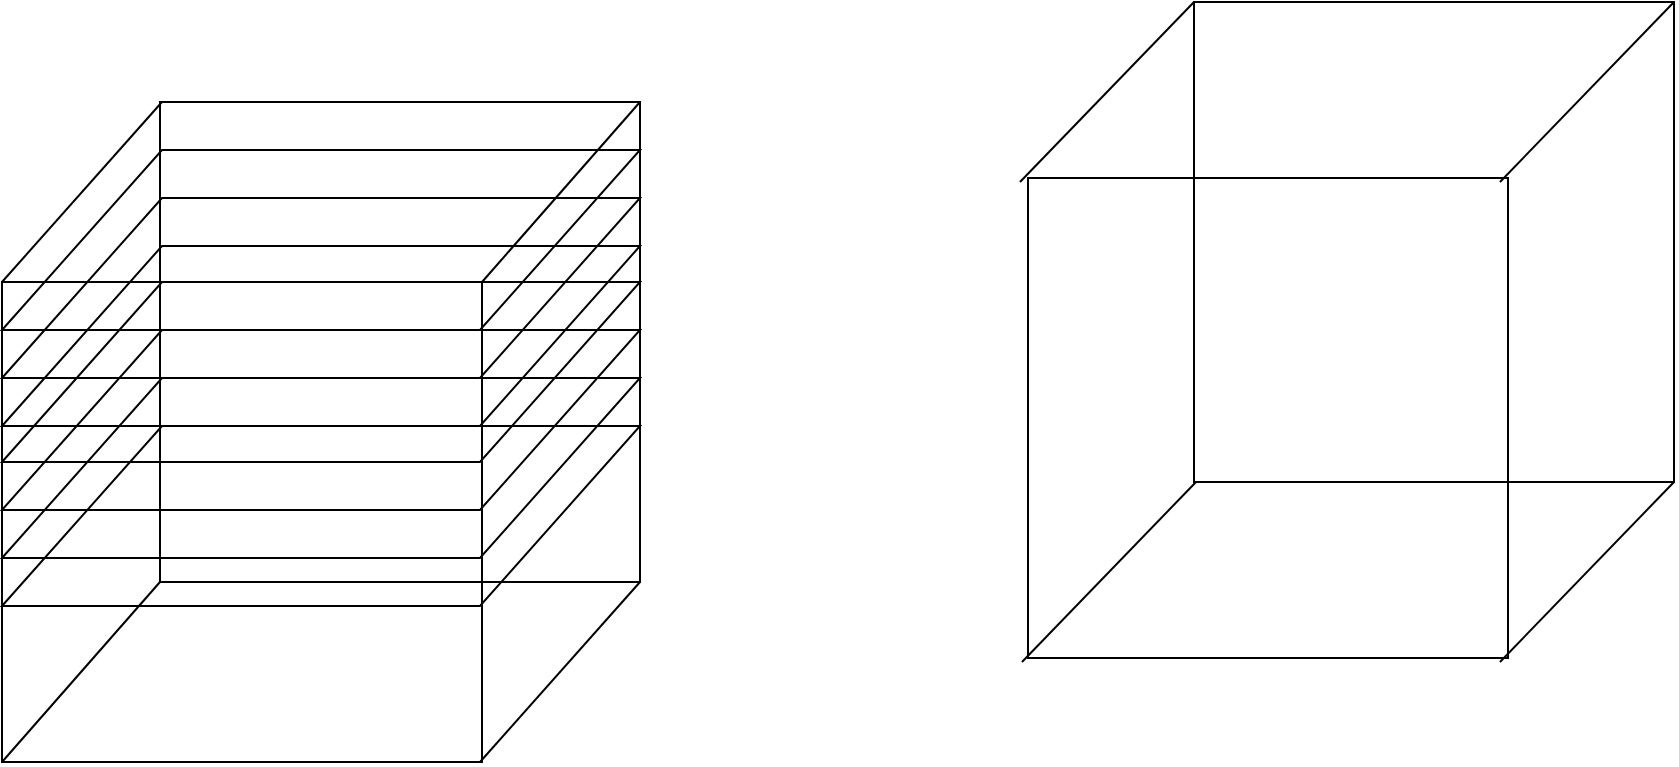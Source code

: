 <mxfile version="13.10.4" type="device"><diagram id="Hr58XuvQM_AS3o186OYU" name="Page-1"><mxGraphModel dx="1422" dy="750" grid="1" gridSize="10" guides="1" tooltips="1" connect="1" arrows="1" fold="1" page="1" pageScale="1" pageWidth="827" pageHeight="1169" math="0" shadow="0"><root><mxCell id="0"/><mxCell id="1" parent="0"/><mxCell id="Vo1VZEwbyKwtpidExlsb-1" value="" style="rounded=0;whiteSpace=wrap;html=1;" vertex="1" parent="1"><mxGeometry x="150" y="240" width="240" height="240" as="geometry"/></mxCell><mxCell id="Vo1VZEwbyKwtpidExlsb-4" value="" style="rounded=0;whiteSpace=wrap;html=1;direction=west;fillColor=none;imageWidth=24;imageHeight=24;" vertex="1" parent="1"><mxGeometry x="71" y="330" width="240" height="240" as="geometry"/></mxCell><mxCell id="Vo1VZEwbyKwtpidExlsb-5" value="" style="endArrow=none;html=1;entryX=1;entryY=0;entryDx=0;entryDy=0;exitX=0;exitY=1;exitDx=0;exitDy=0;" edge="1" parent="1" source="Vo1VZEwbyKwtpidExlsb-4" target="Vo1VZEwbyKwtpidExlsb-1"><mxGeometry width="50" height="50" relative="1" as="geometry"><mxPoint x="310" y="320" as="sourcePoint"/><mxPoint x="390" y="240" as="targetPoint"/></mxGeometry></mxCell><mxCell id="Vo1VZEwbyKwtpidExlsb-9" value="" style="endArrow=none;html=1;entryX=1;entryY=1;entryDx=0;entryDy=0;" edge="1" parent="1" target="Vo1VZEwbyKwtpidExlsb-1"><mxGeometry width="50" height="50" relative="1" as="geometry"><mxPoint x="310" y="570" as="sourcePoint"/><mxPoint x="397" y="480" as="targetPoint"/></mxGeometry></mxCell><mxCell id="Vo1VZEwbyKwtpidExlsb-11" value="" style="endArrow=none;html=1;" edge="1" parent="1"><mxGeometry width="50" height="50" relative="1" as="geometry"><mxPoint x="71" y="570" as="sourcePoint"/><mxPoint x="150" y="480" as="targetPoint"/></mxGeometry></mxCell><mxCell id="Vo1VZEwbyKwtpidExlsb-20" value="" style="rounded=0;whiteSpace=wrap;html=1;" vertex="1" parent="1"><mxGeometry x="667" y="190" width="240" height="240" as="geometry"/></mxCell><mxCell id="Vo1VZEwbyKwtpidExlsb-21" value="" style="rounded=0;whiteSpace=wrap;html=1;direction=west;fillColor=none;imageWidth=19.2;imageHeight=19.2;" vertex="1" parent="1"><mxGeometry x="584" y="278" width="240" height="240" as="geometry"/></mxCell><mxCell id="Vo1VZEwbyKwtpidExlsb-22" value="" style="endArrow=none;html=1;" edge="1" parent="1"><mxGeometry width="50" height="50" relative="1" as="geometry"><mxPoint x="820" y="280" as="sourcePoint"/><mxPoint x="907" y="190" as="targetPoint"/></mxGeometry></mxCell><mxCell id="Vo1VZEwbyKwtpidExlsb-23" value="" style="endArrow=none;html=1;" edge="1" parent="1"><mxGeometry width="50" height="50" relative="1" as="geometry"><mxPoint x="820" y="520" as="sourcePoint"/><mxPoint x="907" y="430" as="targetPoint"/></mxGeometry></mxCell><mxCell id="Vo1VZEwbyKwtpidExlsb-24" value="" style="endArrow=none;html=1;" edge="1" parent="1"><mxGeometry width="50" height="50" relative="1" as="geometry"><mxPoint x="580" y="280" as="sourcePoint"/><mxPoint x="667" y="190" as="targetPoint"/></mxGeometry></mxCell><mxCell id="Vo1VZEwbyKwtpidExlsb-25" value="" style="endArrow=none;html=1;" edge="1" parent="1"><mxGeometry width="50" height="50" relative="1" as="geometry"><mxPoint x="581" y="520" as="sourcePoint"/><mxPoint x="668" y="430" as="targetPoint"/></mxGeometry></mxCell><mxCell id="Vo1VZEwbyKwtpidExlsb-27" value="" style="shape=parallelogram;perimeter=parallelogramPerimeter;whiteSpace=wrap;html=1;fixedSize=1;fillColor=none;size=80;" vertex="1" parent="1"><mxGeometry x="71" y="264" width="319" height="90" as="geometry"/></mxCell><mxCell id="Vo1VZEwbyKwtpidExlsb-28" value="" style="shape=parallelogram;perimeter=parallelogramPerimeter;whiteSpace=wrap;html=1;fixedSize=1;fillColor=none;size=80;" vertex="1" parent="1"><mxGeometry x="71" y="288" width="319" height="90" as="geometry"/></mxCell><mxCell id="Vo1VZEwbyKwtpidExlsb-29" value="" style="endArrow=none;html=1;" edge="1" parent="1"><mxGeometry width="50" height="50" relative="1" as="geometry"><mxPoint x="71" y="330" as="sourcePoint"/><mxPoint x="151" y="240" as="targetPoint"/></mxGeometry></mxCell><mxCell id="Vo1VZEwbyKwtpidExlsb-30" value="" style="shape=parallelogram;perimeter=parallelogramPerimeter;whiteSpace=wrap;html=1;fixedSize=1;fillColor=none;size=80;" vertex="1" parent="1"><mxGeometry x="71" y="312" width="319" height="90" as="geometry"/></mxCell><mxCell id="Vo1VZEwbyKwtpidExlsb-33" value="" style="shape=parallelogram;perimeter=parallelogramPerimeter;whiteSpace=wrap;html=1;fixedSize=1;fillColor=none;size=80;" vertex="1" parent="1"><mxGeometry x="71" y="330" width="319" height="90" as="geometry"/></mxCell><mxCell id="Vo1VZEwbyKwtpidExlsb-34" value="" style="shape=parallelogram;perimeter=parallelogramPerimeter;whiteSpace=wrap;html=1;fixedSize=1;fillColor=none;size=80;" vertex="1" parent="1"><mxGeometry x="71" y="354" width="319" height="90" as="geometry"/></mxCell><mxCell id="Vo1VZEwbyKwtpidExlsb-35" value="" style="shape=parallelogram;perimeter=parallelogramPerimeter;whiteSpace=wrap;html=1;fixedSize=1;fillColor=none;size=80;" vertex="1" parent="1"><mxGeometry x="71" y="378" width="319" height="90" as="geometry"/></mxCell><mxCell id="Vo1VZEwbyKwtpidExlsb-36" value="" style="shape=parallelogram;perimeter=parallelogramPerimeter;whiteSpace=wrap;html=1;fixedSize=1;fillColor=none;size=80;" vertex="1" parent="1"><mxGeometry x="71" y="402" width="319" height="90" as="geometry"/></mxCell></root></mxGraphModel></diagram></mxfile>